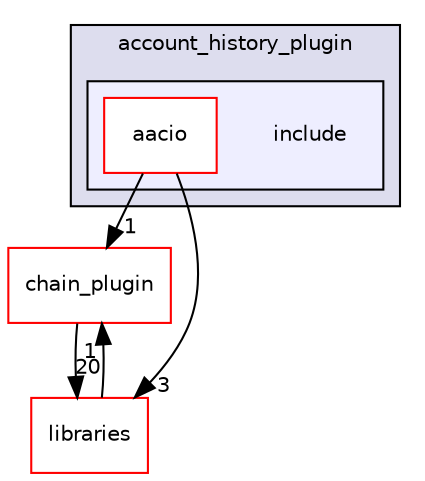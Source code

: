 digraph "plugins/account_history_plugin/include" {
  compound=true
  node [ fontsize="10", fontname="Helvetica"];
  edge [ labelfontsize="10", labelfontname="Helvetica"];
  subgraph clusterdir_18e9e5a1b39aad63470f8f44b18ed4d8 {
    graph [ bgcolor="#ddddee", pencolor="black", label="account_history_plugin" fontname="Helvetica", fontsize="10", URL="dir_18e9e5a1b39aad63470f8f44b18ed4d8.html"]
  subgraph clusterdir_50c3a728a03ad6c6e30cb13c90d3d0cf {
    graph [ bgcolor="#eeeeff", pencolor="black", label="" URL="dir_50c3a728a03ad6c6e30cb13c90d3d0cf.html"];
    dir_50c3a728a03ad6c6e30cb13c90d3d0cf [shape=plaintext label="include"];
    dir_3e5d58dd0107d593918d2658d80e1af2 [shape=box label="aacio" color="red" fillcolor="white" style="filled" URL="dir_3e5d58dd0107d593918d2658d80e1af2.html"];
  }
  }
  dir_602e6d607ea05a3811091b067ebfa4ac [shape=box label="chain_plugin" fillcolor="white" style="filled" color="red" URL="dir_602e6d607ea05a3811091b067ebfa4ac.html"];
  dir_bc0718b08fb2015b8e59c47b2805f60c [shape=box label="libraries" fillcolor="white" style="filled" color="red" URL="dir_bc0718b08fb2015b8e59c47b2805f60c.html"];
  dir_602e6d607ea05a3811091b067ebfa4ac->dir_bc0718b08fb2015b8e59c47b2805f60c [headlabel="20", labeldistance=1.5 headhref="dir_001848_000004.html"];
  dir_bc0718b08fb2015b8e59c47b2805f60c->dir_602e6d607ea05a3811091b067ebfa4ac [headlabel="1", labeldistance=1.5 headhref="dir_000004_001848.html"];
  dir_3e5d58dd0107d593918d2658d80e1af2->dir_602e6d607ea05a3811091b067ebfa4ac [headlabel="1", labeldistance=1.5 headhref="dir_001842_001848.html"];
  dir_3e5d58dd0107d593918d2658d80e1af2->dir_bc0718b08fb2015b8e59c47b2805f60c [headlabel="3", labeldistance=1.5 headhref="dir_001842_000004.html"];
}
